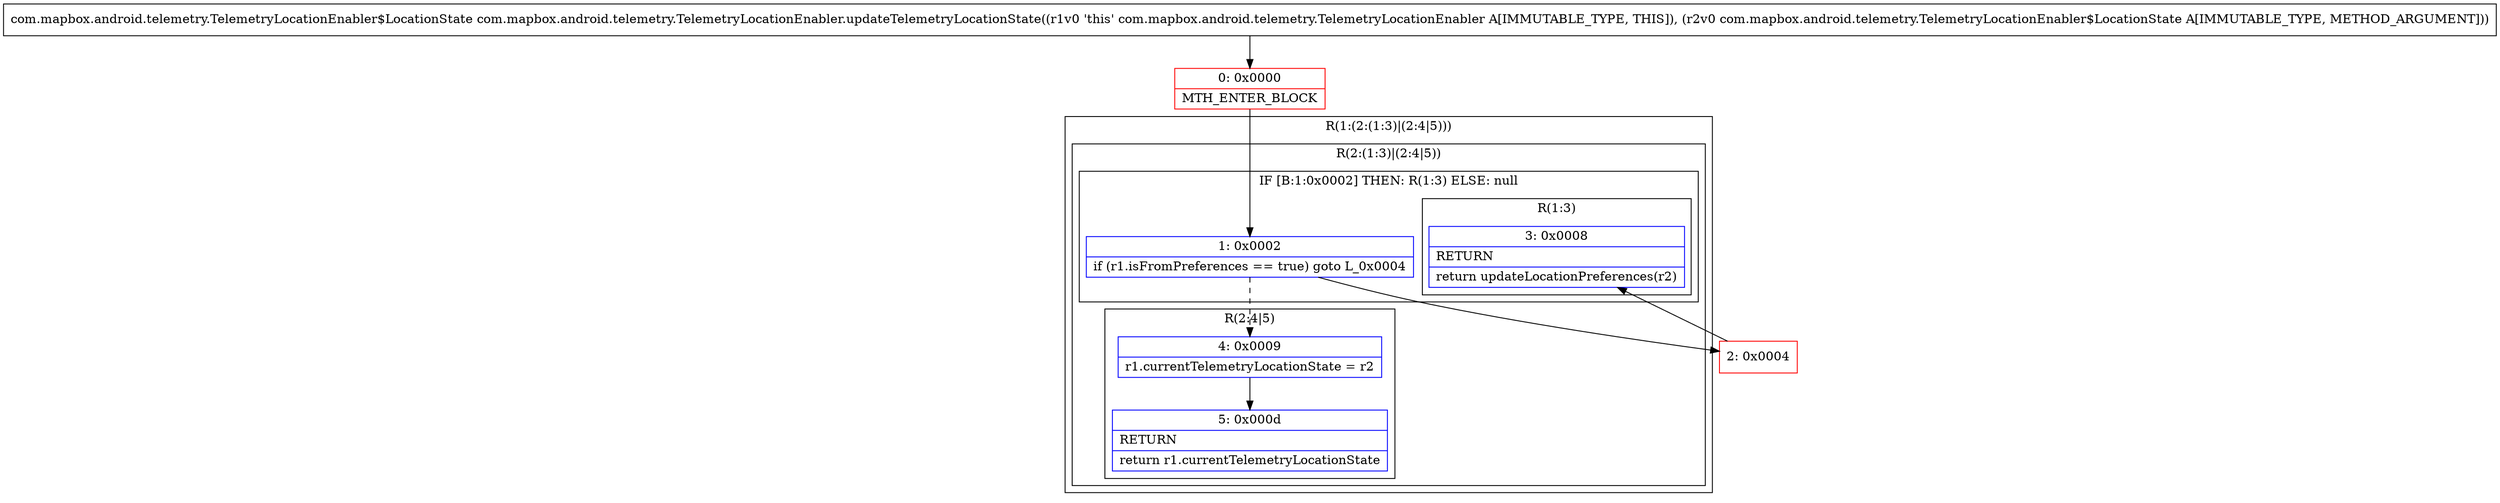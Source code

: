 digraph "CFG forcom.mapbox.android.telemetry.TelemetryLocationEnabler.updateTelemetryLocationState(Lcom\/mapbox\/android\/telemetry\/TelemetryLocationEnabler$LocationState;)Lcom\/mapbox\/android\/telemetry\/TelemetryLocationEnabler$LocationState;" {
subgraph cluster_Region_834231179 {
label = "R(1:(2:(1:3)|(2:4|5)))";
node [shape=record,color=blue];
subgraph cluster_Region_1937462849 {
label = "R(2:(1:3)|(2:4|5))";
node [shape=record,color=blue];
subgraph cluster_IfRegion_1866331574 {
label = "IF [B:1:0x0002] THEN: R(1:3) ELSE: null";
node [shape=record,color=blue];
Node_1 [shape=record,label="{1\:\ 0x0002|if (r1.isFromPreferences == true) goto L_0x0004\l}"];
subgraph cluster_Region_1207829937 {
label = "R(1:3)";
node [shape=record,color=blue];
Node_3 [shape=record,label="{3\:\ 0x0008|RETURN\l|return updateLocationPreferences(r2)\l}"];
}
}
subgraph cluster_Region_1021344710 {
label = "R(2:4|5)";
node [shape=record,color=blue];
Node_4 [shape=record,label="{4\:\ 0x0009|r1.currentTelemetryLocationState = r2\l}"];
Node_5 [shape=record,label="{5\:\ 0x000d|RETURN\l|return r1.currentTelemetryLocationState\l}"];
}
}
}
Node_0 [shape=record,color=red,label="{0\:\ 0x0000|MTH_ENTER_BLOCK\l}"];
Node_2 [shape=record,color=red,label="{2\:\ 0x0004}"];
MethodNode[shape=record,label="{com.mapbox.android.telemetry.TelemetryLocationEnabler$LocationState com.mapbox.android.telemetry.TelemetryLocationEnabler.updateTelemetryLocationState((r1v0 'this' com.mapbox.android.telemetry.TelemetryLocationEnabler A[IMMUTABLE_TYPE, THIS]), (r2v0 com.mapbox.android.telemetry.TelemetryLocationEnabler$LocationState A[IMMUTABLE_TYPE, METHOD_ARGUMENT])) }"];
MethodNode -> Node_0;
Node_1 -> Node_2;
Node_1 -> Node_4[style=dashed];
Node_4 -> Node_5;
Node_0 -> Node_1;
Node_2 -> Node_3;
}

